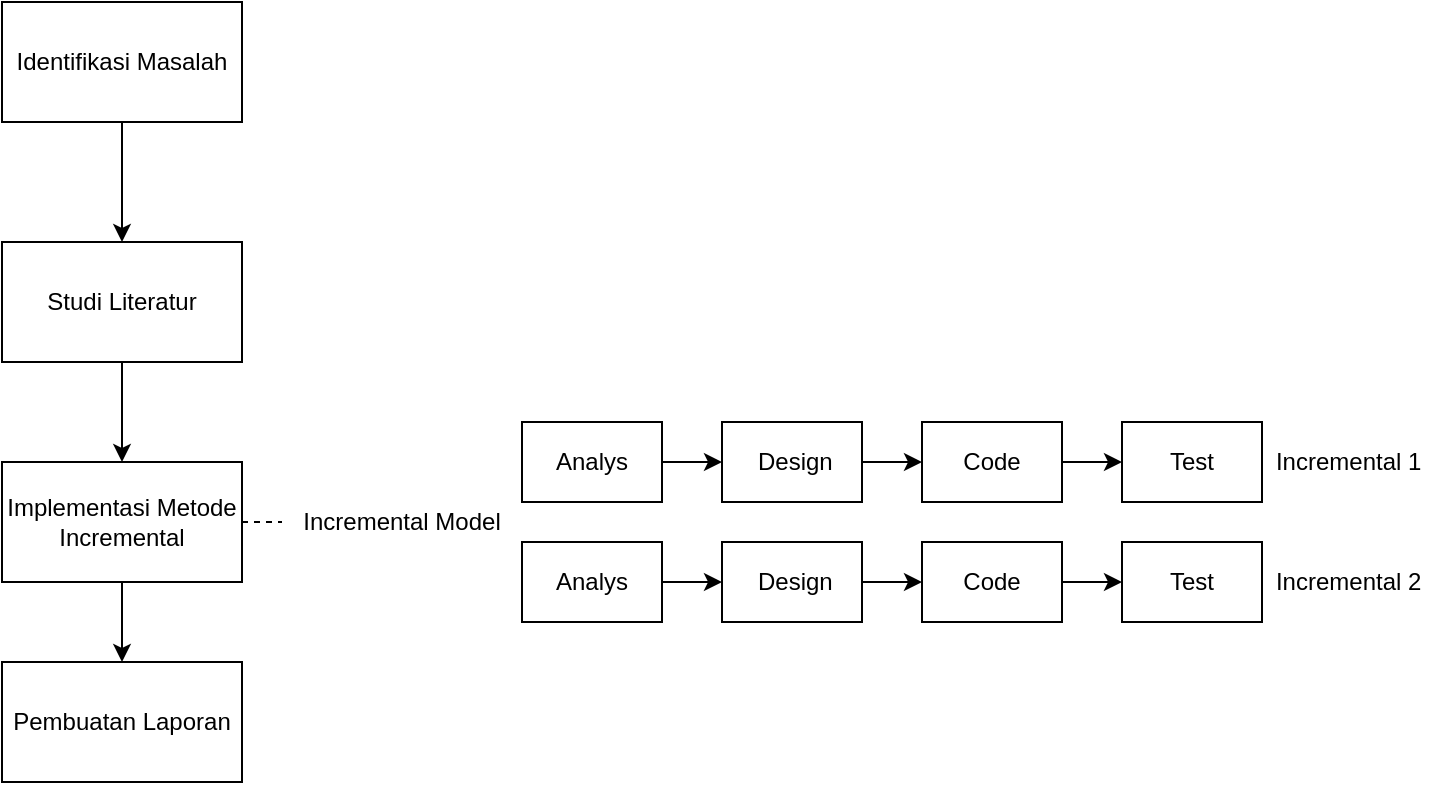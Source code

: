 <mxfile version="21.6.2" type="device">
  <diagram name="Halaman-1" id="uRLTC7f7d4DSPvs-Ibyc">
    <mxGraphModel dx="1783" dy="479" grid="1" gridSize="10" guides="1" tooltips="1" connect="1" arrows="1" fold="1" page="1" pageScale="1" pageWidth="827" pageHeight="1169" math="0" shadow="0">
      <root>
        <mxCell id="0" />
        <mxCell id="1" parent="0" />
        <mxCell id="zYuoJ8FwZtLTqkUTbTFG-5" style="edgeStyle=orthogonalEdgeStyle;rounded=0;orthogonalLoop=1;jettySize=auto;html=1;" parent="1" source="zYuoJ8FwZtLTqkUTbTFG-1" target="zYuoJ8FwZtLTqkUTbTFG-2" edge="1">
          <mxGeometry relative="1" as="geometry" />
        </mxCell>
        <mxCell id="zYuoJ8FwZtLTqkUTbTFG-1" value="Identifikasi Masalah" style="rounded=0;whiteSpace=wrap;html=1;" parent="1" vertex="1">
          <mxGeometry x="-60" y="120" width="120" height="60" as="geometry" />
        </mxCell>
        <mxCell id="zYuoJ8FwZtLTqkUTbTFG-6" style="edgeStyle=orthogonalEdgeStyle;rounded=0;orthogonalLoop=1;jettySize=auto;html=1;entryX=0.5;entryY=0;entryDx=0;entryDy=0;" parent="1" source="zYuoJ8FwZtLTqkUTbTFG-2" target="zYuoJ8FwZtLTqkUTbTFG-3" edge="1">
          <mxGeometry relative="1" as="geometry" />
        </mxCell>
        <mxCell id="zYuoJ8FwZtLTqkUTbTFG-2" value="Studi Literatur" style="rounded=0;whiteSpace=wrap;html=1;" parent="1" vertex="1">
          <mxGeometry x="-60" y="240" width="120" height="60" as="geometry" />
        </mxCell>
        <mxCell id="zYuoJ8FwZtLTqkUTbTFG-7" style="edgeStyle=orthogonalEdgeStyle;rounded=0;orthogonalLoop=1;jettySize=auto;html=1;" parent="1" source="zYuoJ8FwZtLTqkUTbTFG-3" target="zYuoJ8FwZtLTqkUTbTFG-4" edge="1">
          <mxGeometry relative="1" as="geometry" />
        </mxCell>
        <mxCell id="zYuoJ8FwZtLTqkUTbTFG-3" value="Implementasi Metode Incremental" style="rounded=0;whiteSpace=wrap;html=1;" parent="1" vertex="1">
          <mxGeometry x="-60" y="350" width="120" height="60" as="geometry" />
        </mxCell>
        <mxCell id="zYuoJ8FwZtLTqkUTbTFG-4" value="Pembuatan Laporan" style="rounded=0;whiteSpace=wrap;html=1;" parent="1" vertex="1">
          <mxGeometry x="-60" y="450" width="120" height="60" as="geometry" />
        </mxCell>
        <mxCell id="zYuoJ8FwZtLTqkUTbTFG-8" value="Incremental Model" style="text;html=1;strokeColor=none;fillColor=none;align=center;verticalAlign=middle;whiteSpace=wrap;rounded=0;" parent="1" vertex="1">
          <mxGeometry x="80" y="365" width="120" height="30" as="geometry" />
        </mxCell>
        <mxCell id="zYuoJ8FwZtLTqkUTbTFG-9" value="" style="endArrow=none;dashed=1;html=1;rounded=0;exitX=1;exitY=0.5;exitDx=0;exitDy=0;entryX=0;entryY=0.5;entryDx=0;entryDy=0;" parent="1" source="zYuoJ8FwZtLTqkUTbTFG-3" target="zYuoJ8FwZtLTqkUTbTFG-8" edge="1">
          <mxGeometry width="50" height="50" relative="1" as="geometry">
            <mxPoint x="20" y="390" as="sourcePoint" />
            <mxPoint x="70" y="340" as="targetPoint" />
          </mxGeometry>
        </mxCell>
        <mxCell id="zYuoJ8FwZtLTqkUTbTFG-10" style="edgeStyle=orthogonalEdgeStyle;rounded=0;orthogonalLoop=1;jettySize=auto;html=1;entryX=0;entryY=0.5;entryDx=0;entryDy=0;" parent="1" source="zYuoJ8FwZtLTqkUTbTFG-11" target="zYuoJ8FwZtLTqkUTbTFG-13" edge="1">
          <mxGeometry relative="1" as="geometry" />
        </mxCell>
        <mxCell id="zYuoJ8FwZtLTqkUTbTFG-11" value="Analys" style="rounded=0;whiteSpace=wrap;html=1;" parent="1" vertex="1">
          <mxGeometry x="200" y="330" width="70" height="40" as="geometry" />
        </mxCell>
        <mxCell id="zYuoJ8FwZtLTqkUTbTFG-12" style="edgeStyle=orthogonalEdgeStyle;rounded=0;orthogonalLoop=1;jettySize=auto;html=1;entryX=0;entryY=0.5;entryDx=0;entryDy=0;" parent="1" source="zYuoJ8FwZtLTqkUTbTFG-13" target="zYuoJ8FwZtLTqkUTbTFG-15" edge="1">
          <mxGeometry relative="1" as="geometry" />
        </mxCell>
        <mxCell id="zYuoJ8FwZtLTqkUTbTFG-13" value="&amp;nbsp;Design" style="rounded=0;whiteSpace=wrap;html=1;" parent="1" vertex="1">
          <mxGeometry x="300" y="330" width="70" height="40" as="geometry" />
        </mxCell>
        <mxCell id="zYuoJ8FwZtLTqkUTbTFG-14" style="edgeStyle=orthogonalEdgeStyle;rounded=0;orthogonalLoop=1;jettySize=auto;html=1;entryX=0;entryY=0.5;entryDx=0;entryDy=0;" parent="1" source="zYuoJ8FwZtLTqkUTbTFG-15" target="zYuoJ8FwZtLTqkUTbTFG-16" edge="1">
          <mxGeometry relative="1" as="geometry" />
        </mxCell>
        <mxCell id="zYuoJ8FwZtLTqkUTbTFG-15" value="Code" style="rounded=0;whiteSpace=wrap;html=1;" parent="1" vertex="1">
          <mxGeometry x="400" y="330" width="70" height="40" as="geometry" />
        </mxCell>
        <mxCell id="zYuoJ8FwZtLTqkUTbTFG-16" value="Test" style="rounded=0;whiteSpace=wrap;html=1;" parent="1" vertex="1">
          <mxGeometry x="500" y="330" width="70" height="40" as="geometry" />
        </mxCell>
        <mxCell id="zYuoJ8FwZtLTqkUTbTFG-17" style="edgeStyle=orthogonalEdgeStyle;rounded=0;orthogonalLoop=1;jettySize=auto;html=1;entryX=0;entryY=0.5;entryDx=0;entryDy=0;" parent="1" source="zYuoJ8FwZtLTqkUTbTFG-18" target="zYuoJ8FwZtLTqkUTbTFG-20" edge="1">
          <mxGeometry relative="1" as="geometry" />
        </mxCell>
        <mxCell id="zYuoJ8FwZtLTqkUTbTFG-18" value="Analys" style="rounded=0;whiteSpace=wrap;html=1;" parent="1" vertex="1">
          <mxGeometry x="200" y="390" width="70" height="40" as="geometry" />
        </mxCell>
        <mxCell id="zYuoJ8FwZtLTqkUTbTFG-19" style="edgeStyle=orthogonalEdgeStyle;rounded=0;orthogonalLoop=1;jettySize=auto;html=1;entryX=0;entryY=0.5;entryDx=0;entryDy=0;" parent="1" source="zYuoJ8FwZtLTqkUTbTFG-20" target="zYuoJ8FwZtLTqkUTbTFG-22" edge="1">
          <mxGeometry relative="1" as="geometry" />
        </mxCell>
        <mxCell id="zYuoJ8FwZtLTqkUTbTFG-20" value="&amp;nbsp;Design" style="rounded=0;whiteSpace=wrap;html=1;" parent="1" vertex="1">
          <mxGeometry x="300" y="390" width="70" height="40" as="geometry" />
        </mxCell>
        <mxCell id="zYuoJ8FwZtLTqkUTbTFG-21" style="edgeStyle=orthogonalEdgeStyle;rounded=0;orthogonalLoop=1;jettySize=auto;html=1;entryX=0;entryY=0.5;entryDx=0;entryDy=0;" parent="1" source="zYuoJ8FwZtLTqkUTbTFG-22" target="zYuoJ8FwZtLTqkUTbTFG-23" edge="1">
          <mxGeometry relative="1" as="geometry" />
        </mxCell>
        <mxCell id="zYuoJ8FwZtLTqkUTbTFG-22" value="Code" style="rounded=0;whiteSpace=wrap;html=1;" parent="1" vertex="1">
          <mxGeometry x="400" y="390" width="70" height="40" as="geometry" />
        </mxCell>
        <mxCell id="zYuoJ8FwZtLTqkUTbTFG-23" value="Test" style="rounded=0;whiteSpace=wrap;html=1;" parent="1" vertex="1">
          <mxGeometry x="500" y="390" width="70" height="40" as="geometry" />
        </mxCell>
        <mxCell id="zYuoJ8FwZtLTqkUTbTFG-31" value="Incremental 1&amp;nbsp;" style="text;html=1;strokeColor=none;fillColor=none;align=center;verticalAlign=middle;whiteSpace=wrap;rounded=0;" parent="1" vertex="1">
          <mxGeometry x="570" y="335" width="90" height="30" as="geometry" />
        </mxCell>
        <mxCell id="zYuoJ8FwZtLTqkUTbTFG-32" value="Incremental 2&amp;nbsp;" style="text;html=1;strokeColor=none;fillColor=none;align=center;verticalAlign=middle;whiteSpace=wrap;rounded=0;" parent="1" vertex="1">
          <mxGeometry x="570" y="395" width="90" height="30" as="geometry" />
        </mxCell>
      </root>
    </mxGraphModel>
  </diagram>
</mxfile>
